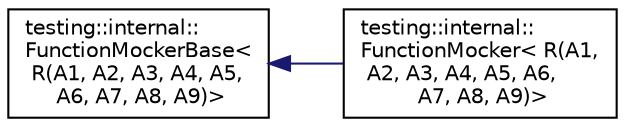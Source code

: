 digraph "Graphical Class Hierarchy"
{
  edge [fontname="Helvetica",fontsize="10",labelfontname="Helvetica",labelfontsize="10"];
  node [fontname="Helvetica",fontsize="10",shape=record];
  rankdir="LR";
  Node0 [label="testing::internal::\lFunctionMockerBase\<\l R(A1, A2, A3, A4, A5,\l A6, A7, A8, A9)\>",height=0.2,width=0.4,color="black", fillcolor="white", style="filled",URL="$classtesting_1_1internal_1_1FunctionMockerBase.html"];
  Node0 -> Node1 [dir="back",color="midnightblue",fontsize="10",style="solid",fontname="Helvetica"];
  Node1 [label="testing::internal::\lFunctionMocker\< R(A1,\l A2, A3, A4, A5, A6,\l A7, A8, A9)\>",height=0.2,width=0.4,color="black", fillcolor="white", style="filled",URL="$classtesting_1_1internal_1_1FunctionMocker_3_01R_07A1_00_01A2_00_01A3_00_01A4_00_01A5_00_01A6_00_01A7_00_01A8_00_01A9_08_4.html"];
}
